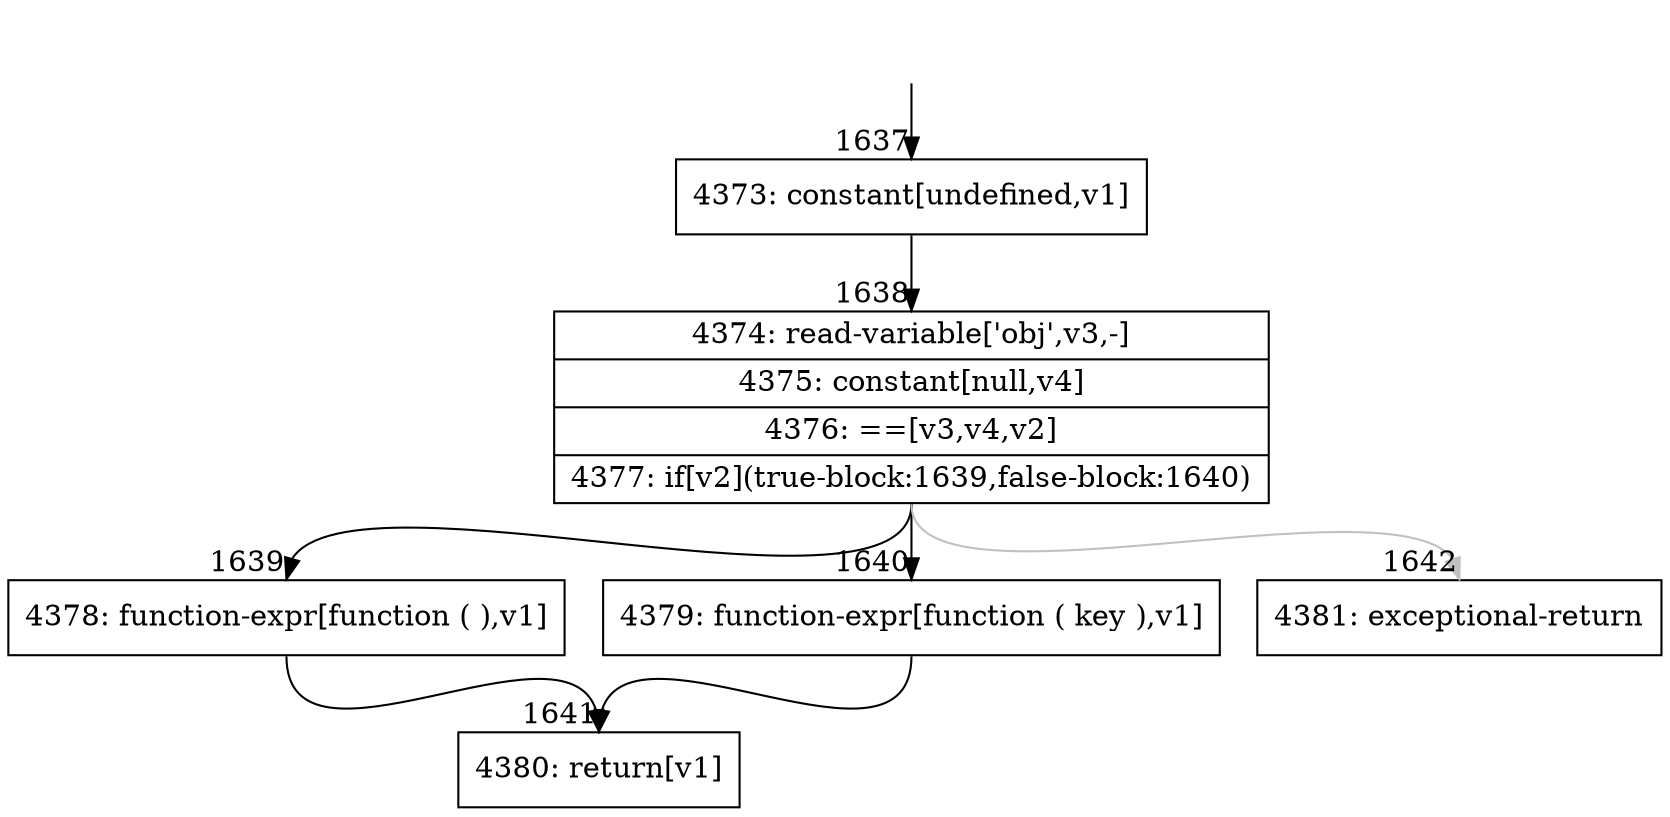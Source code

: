 digraph {
rankdir="TD"
BB_entry139[shape=none,label=""];
BB_entry139 -> BB1637 [tailport=s, headport=n, headlabel="    1637"]
BB1637 [shape=record label="{4373: constant[undefined,v1]}" ] 
BB1637 -> BB1638 [tailport=s, headport=n, headlabel="      1638"]
BB1638 [shape=record label="{4374: read-variable['obj',v3,-]|4375: constant[null,v4]|4376: ==[v3,v4,v2]|4377: if[v2](true-block:1639,false-block:1640)}" ] 
BB1638 -> BB1639 [tailport=s, headport=n, headlabel="      1639"]
BB1638 -> BB1640 [tailport=s, headport=n, headlabel="      1640"]
BB1638 -> BB1642 [tailport=s, headport=n, color=gray, headlabel="      1642"]
BB1639 [shape=record label="{4378: function-expr[function ( ),v1]}" ] 
BB1639 -> BB1641 [tailport=s, headport=n, headlabel="      1641"]
BB1640 [shape=record label="{4379: function-expr[function ( key ),v1]}" ] 
BB1640 -> BB1641 [tailport=s, headport=n]
BB1641 [shape=record label="{4380: return[v1]}" ] 
BB1642 [shape=record label="{4381: exceptional-return}" ] 
//#$~ 1341
}
